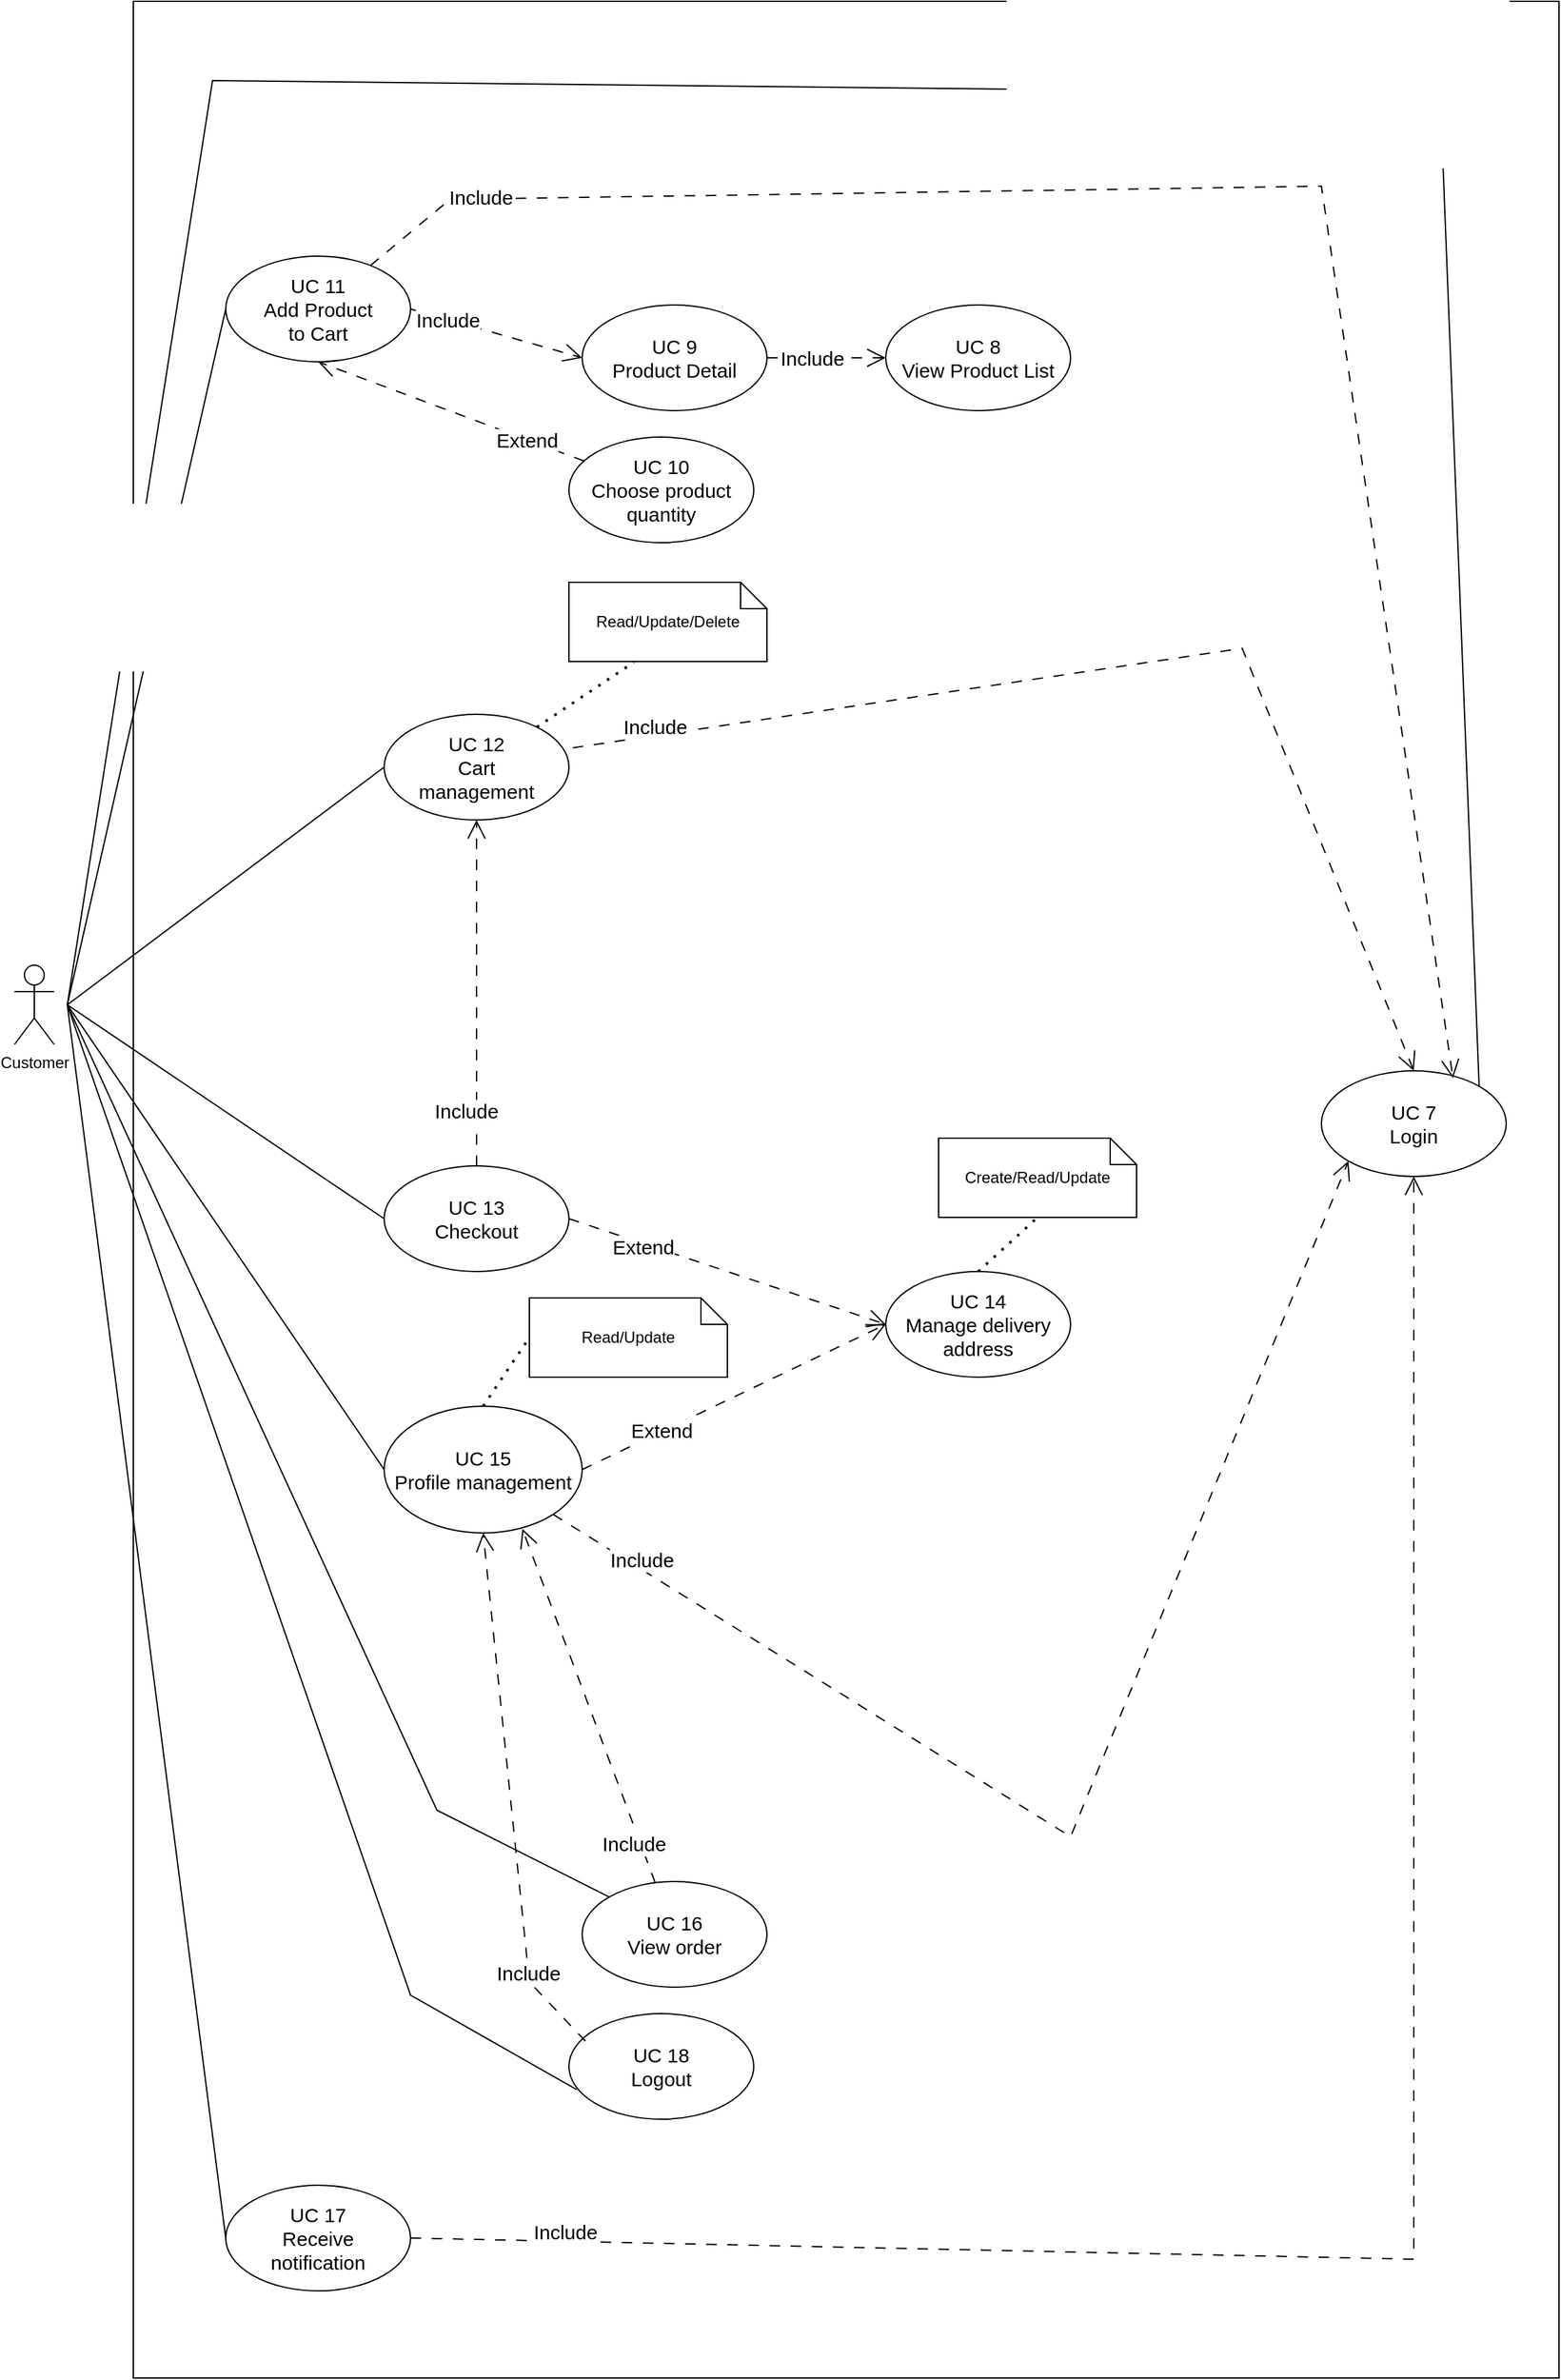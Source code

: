 <mxfile version="21.7.5" type="device">
  <diagram name="Page-1" id="RgLAFF6ZJAaMnFaq09OC">
    <mxGraphModel dx="1158" dy="2204" grid="1" gridSize="10" guides="1" tooltips="1" connect="1" arrows="1" fold="1" page="1" pageScale="1" pageWidth="850" pageHeight="1100" math="0" shadow="0">
      <root>
        <mxCell id="0" />
        <mxCell id="1" parent="0" />
        <mxCell id="H_iCGJk6flqgCGRjibaX-1" value="Customer" style="shape=umlActor;verticalLabelPosition=bottom;verticalAlign=top;html=1;outlineConnect=0;" parent="1" vertex="1">
          <mxGeometry x="20" y="690" width="30" height="60" as="geometry" />
        </mxCell>
        <mxCell id="H_iCGJk6flqgCGRjibaX-7" value="" style="rounded=0;whiteSpace=wrap;html=1;" parent="1" vertex="1">
          <mxGeometry x="110" y="-40" width="1080" height="1800" as="geometry" />
        </mxCell>
        <mxCell id="sXqsaNHskc1ETz0bK0rT-1" value="UC 7&lt;br&gt;Login" style="ellipse;whiteSpace=wrap;html=1;fontSize=15;" parent="1" vertex="1">
          <mxGeometry x="1010" y="770" width="140" height="80" as="geometry" />
        </mxCell>
        <mxCell id="sXqsaNHskc1ETz0bK0rT-2" value="UC 11&lt;br&gt;Add Product &lt;br&gt;to Cart" style="ellipse;whiteSpace=wrap;html=1;fontSize=15;" parent="1" vertex="1">
          <mxGeometry x="180" y="153" width="140" height="80" as="geometry" />
        </mxCell>
        <mxCell id="sXqsaNHskc1ETz0bK0rT-3" value="UC 12&lt;br&gt;Cart &lt;br&gt;management" style="ellipse;whiteSpace=wrap;html=1;fontSize=15;" parent="1" vertex="1">
          <mxGeometry x="300" y="500" width="140" height="80" as="geometry" />
        </mxCell>
        <mxCell id="sXqsaNHskc1ETz0bK0rT-6" value="UC 9&lt;br&gt;Product Detail" style="ellipse;whiteSpace=wrap;html=1;fontSize=15;" parent="1" vertex="1">
          <mxGeometry x="450" y="190" width="140" height="80" as="geometry" />
        </mxCell>
        <mxCell id="sXqsaNHskc1ETz0bK0rT-7" value="UC 8&lt;br&gt;View Product List" style="ellipse;whiteSpace=wrap;html=1;fontSize=15;" parent="1" vertex="1">
          <mxGeometry x="680" y="190" width="140" height="80" as="geometry" />
        </mxCell>
        <mxCell id="sXqsaNHskc1ETz0bK0rT-8" value="UC 15&lt;br&gt;Profile management" style="ellipse;whiteSpace=wrap;html=1;fontSize=15;" parent="1" vertex="1">
          <mxGeometry x="300" y="1024" width="150" height="96" as="geometry" />
        </mxCell>
        <mxCell id="sXqsaNHskc1ETz0bK0rT-13" value="UC 18&lt;br&gt;Logout" style="ellipse;whiteSpace=wrap;html=1;fontSize=15;" parent="1" vertex="1">
          <mxGeometry x="440" y="1484" width="140" height="80" as="geometry" />
        </mxCell>
        <mxCell id="sXqsaNHskc1ETz0bK0rT-14" value="UC 16&lt;br&gt;View order" style="ellipse;whiteSpace=wrap;html=1;fontSize=15;" parent="1" vertex="1">
          <mxGeometry x="450" y="1384" width="140" height="80" as="geometry" />
        </mxCell>
        <mxCell id="sXqsaNHskc1ETz0bK0rT-16" value="UC 13&lt;br&gt;Checkout" style="ellipse;whiteSpace=wrap;html=1;fontSize=15;" parent="1" vertex="1">
          <mxGeometry x="300" y="842" width="140" height="80" as="geometry" />
        </mxCell>
        <mxCell id="sXqsaNHskc1ETz0bK0rT-17" value="UC 14&lt;br&gt;Manage delivery address" style="ellipse;whiteSpace=wrap;html=1;fontSize=15;" parent="1" vertex="1">
          <mxGeometry x="680" y="922" width="140" height="80" as="geometry" />
        </mxCell>
        <mxCell id="sXqsaNHskc1ETz0bK0rT-25" value="Extend" style="endArrow=open;html=1;rounded=0;exitX=1;exitY=0.5;exitDx=0;exitDy=0;entryX=0;entryY=0.5;entryDx=0;entryDy=0;endFill=0;endSize=12;dashed=1;dashPattern=8 8;fontSize=15;" parent="1" source="sXqsaNHskc1ETz0bK0rT-16" target="sXqsaNHskc1ETz0bK0rT-17" edge="1">
          <mxGeometry x="-0.525" y="-2" width="50" height="50" relative="1" as="geometry">
            <mxPoint x="334" y="560" as="sourcePoint" />
            <mxPoint x="540" y="660" as="targetPoint" />
            <mxPoint as="offset" />
          </mxGeometry>
        </mxCell>
        <mxCell id="sXqsaNHskc1ETz0bK0rT-27" value="Extend" style="endArrow=open;html=1;rounded=0;exitX=1;exitY=0.5;exitDx=0;exitDy=0;endFill=0;endSize=12;dashed=1;dashPattern=8 8;entryX=0;entryY=0.5;entryDx=0;entryDy=0;fontSize=15;" parent="1" source="sXqsaNHskc1ETz0bK0rT-8" target="sXqsaNHskc1ETz0bK0rT-17" edge="1">
          <mxGeometry x="-0.474" y="1" width="50" height="50" relative="1" as="geometry">
            <mxPoint x="334" y="560" as="sourcePoint" />
            <mxPoint x="530" y="752" as="targetPoint" />
            <mxPoint as="offset" />
          </mxGeometry>
        </mxCell>
        <mxCell id="sXqsaNHskc1ETz0bK0rT-33" value="Include" style="endArrow=open;html=1;rounded=0;endFill=0;endSize=12;dashed=1;dashPattern=8 8;exitX=0.5;exitY=0;exitDx=0;exitDy=0;entryX=0.5;entryY=1;entryDx=0;entryDy=0;fontSize=15;" parent="1" source="sXqsaNHskc1ETz0bK0rT-16" target="sXqsaNHskc1ETz0bK0rT-3" edge="1">
          <mxGeometry x="-0.68" y="8" width="50" height="50" relative="1" as="geometry">
            <mxPoint x="225" y="420" as="sourcePoint" />
            <mxPoint x="425" y="420" as="targetPoint" />
            <mxPoint as="offset" />
          </mxGeometry>
        </mxCell>
        <mxCell id="sXqsaNHskc1ETz0bK0rT-38" value="Include" style="endArrow=open;html=1;rounded=0;endFill=0;endSize=12;dashed=1;dashPattern=8 8;exitX=1;exitY=0.5;exitDx=0;exitDy=0;entryX=0;entryY=0.5;entryDx=0;entryDy=0;fontSize=15;" parent="1" source="sXqsaNHskc1ETz0bK0rT-2" target="sXqsaNHskc1ETz0bK0rT-6" edge="1">
          <mxGeometry x="-0.571" width="50" height="50" relative="1" as="geometry">
            <mxPoint x="260" y="520" as="sourcePoint" />
            <mxPoint x="260" y="410" as="targetPoint" />
            <mxPoint as="offset" />
          </mxGeometry>
        </mxCell>
        <mxCell id="sXqsaNHskc1ETz0bK0rT-39" value="Include" style="endArrow=open;html=1;rounded=0;endFill=0;endSize=12;dashed=1;dashPattern=8 8;exitX=1;exitY=0.5;exitDx=0;exitDy=0;entryX=0;entryY=0.5;entryDx=0;entryDy=0;fontSize=15;" parent="1" source="sXqsaNHskc1ETz0bK0rT-6" target="sXqsaNHskc1ETz0bK0rT-7" edge="1">
          <mxGeometry x="-0.25" width="50" height="50" relative="1" as="geometry">
            <mxPoint x="330" y="280" as="sourcePoint" />
            <mxPoint x="380" y="280" as="targetPoint" />
            <mxPoint as="offset" />
          </mxGeometry>
        </mxCell>
        <mxCell id="sXqsaNHskc1ETz0bK0rT-42" value="Include" style="endArrow=open;html=1;rounded=0;endFill=0;endSize=12;dashed=1;dashPattern=8 8;entryX=0.698;entryY=0.968;entryDx=0;entryDy=0;fontSize=15;entryPerimeter=0;" parent="1" source="sXqsaNHskc1ETz0bK0rT-14" target="sXqsaNHskc1ETz0bK0rT-8" edge="1">
          <mxGeometry x="-0.771" y="4" width="50" height="50" relative="1" as="geometry">
            <mxPoint x="350" y="960" as="sourcePoint" />
            <mxPoint x="350" y="850" as="targetPoint" />
            <mxPoint x="-1" as="offset" />
          </mxGeometry>
        </mxCell>
        <mxCell id="sXqsaNHskc1ETz0bK0rT-43" value="Include" style="endArrow=open;html=1;rounded=0;endFill=0;endSize=12;dashed=1;dashPattern=8 8;exitX=0.089;exitY=0.261;exitDx=0;exitDy=0;entryX=0.5;entryY=1;entryDx=0;entryDy=0;fontSize=15;exitPerimeter=0;" parent="1" source="sXqsaNHskc1ETz0bK0rT-13" target="sXqsaNHskc1ETz0bK0rT-8" edge="1">
          <mxGeometry x="-0.657" width="50" height="50" relative="1" as="geometry">
            <mxPoint x="410" y="1093" as="sourcePoint" />
            <mxPoint x="380" y="800" as="targetPoint" />
            <mxPoint as="offset" />
            <Array as="points">
              <mxPoint x="410" y="1460" />
            </Array>
          </mxGeometry>
        </mxCell>
        <mxCell id="sXqsaNHskc1ETz0bK0rT-45" value="UC 17&lt;br&gt;Receive &lt;br&gt;notification" style="ellipse;whiteSpace=wrap;html=1;fontSize=15;" parent="1" vertex="1">
          <mxGeometry x="180" y="1614" width="140" height="80" as="geometry" />
        </mxCell>
        <mxCell id="sXqsaNHskc1ETz0bK0rT-58" value="" style="endArrow=none;html=1;rounded=0;entryX=0;entryY=0.5;entryDx=0;entryDy=0;" parent="1" target="sXqsaNHskc1ETz0bK0rT-2" edge="1">
          <mxGeometry width="50" height="50" relative="1" as="geometry">
            <mxPoint x="60" y="720" as="sourcePoint" />
            <mxPoint x="330" y="800" as="targetPoint" />
          </mxGeometry>
        </mxCell>
        <mxCell id="sXqsaNHskc1ETz0bK0rT-59" value="" style="endArrow=none;html=1;rounded=0;entryX=0;entryY=0.5;entryDx=0;entryDy=0;" parent="1" target="sXqsaNHskc1ETz0bK0rT-3" edge="1">
          <mxGeometry width="50" height="50" relative="1" as="geometry">
            <mxPoint x="60" y="720" as="sourcePoint" />
            <mxPoint x="190" y="203" as="targetPoint" />
          </mxGeometry>
        </mxCell>
        <mxCell id="sXqsaNHskc1ETz0bK0rT-60" value="" style="endArrow=none;html=1;rounded=0;entryX=0;entryY=0.5;entryDx=0;entryDy=0;" parent="1" target="sXqsaNHskc1ETz0bK0rT-16" edge="1">
          <mxGeometry width="50" height="50" relative="1" as="geometry">
            <mxPoint x="60" y="720" as="sourcePoint" />
            <mxPoint x="320" y="370" as="targetPoint" />
          </mxGeometry>
        </mxCell>
        <mxCell id="sXqsaNHskc1ETz0bK0rT-61" value="" style="endArrow=none;html=1;rounded=0;entryX=0;entryY=0.5;entryDx=0;entryDy=0;" parent="1" target="sXqsaNHskc1ETz0bK0rT-8" edge="1">
          <mxGeometry width="50" height="50" relative="1" as="geometry">
            <mxPoint x="60" y="720" as="sourcePoint" />
            <mxPoint x="460" y="650" as="targetPoint" />
          </mxGeometry>
        </mxCell>
        <mxCell id="sXqsaNHskc1ETz0bK0rT-62" value="" style="endArrow=none;html=1;rounded=0;entryX=0.042;entryY=0.72;entryDx=0;entryDy=0;entryPerimeter=0;" parent="1" target="sXqsaNHskc1ETz0bK0rT-13" edge="1">
          <mxGeometry width="50" height="50" relative="1" as="geometry">
            <mxPoint x="60" y="720" as="sourcePoint" />
            <mxPoint x="320" y="820" as="targetPoint" />
            <Array as="points">
              <mxPoint x="320" y="1470" />
            </Array>
          </mxGeometry>
        </mxCell>
        <mxCell id="sXqsaNHskc1ETz0bK0rT-63" value="" style="endArrow=none;html=1;rounded=0;entryX=0;entryY=0;entryDx=0;entryDy=0;" parent="1" target="sXqsaNHskc1ETz0bK0rT-14" edge="1">
          <mxGeometry width="50" height="50" relative="1" as="geometry">
            <mxPoint x="60" y="720" as="sourcePoint" />
            <mxPoint x="440" y="1360" as="targetPoint" />
            <Array as="points">
              <mxPoint x="340" y="1330" />
            </Array>
          </mxGeometry>
        </mxCell>
        <mxCell id="sXqsaNHskc1ETz0bK0rT-64" value="" style="endArrow=none;html=1;rounded=0;entryX=0;entryY=0.5;entryDx=0;entryDy=0;" parent="1" target="sXqsaNHskc1ETz0bK0rT-45" edge="1">
          <mxGeometry width="50" height="50" relative="1" as="geometry">
            <mxPoint x="60" y="720" as="sourcePoint" />
            <mxPoint x="450" y="1280" as="targetPoint" />
          </mxGeometry>
        </mxCell>
        <mxCell id="sXqsaNHskc1ETz0bK0rT-66" value="" style="endArrow=none;html=1;rounded=0;entryX=1;entryY=0;entryDx=0;entryDy=0;" parent="1" target="sXqsaNHskc1ETz0bK0rT-1" edge="1">
          <mxGeometry width="50" height="50" relative="1" as="geometry">
            <mxPoint x="60" y="720" as="sourcePoint" />
            <mxPoint x="190" y="203" as="targetPoint" />
            <Array as="points">
              <mxPoint x="170" y="20" />
              <mxPoint x="1100" y="30" />
            </Array>
          </mxGeometry>
        </mxCell>
        <mxCell id="sXqsaNHskc1ETz0bK0rT-71" value="UC 10&lt;br&gt;Choose product quantity" style="ellipse;whiteSpace=wrap;html=1;fontSize=15;" parent="1" vertex="1">
          <mxGeometry x="440" y="290" width="140" height="80" as="geometry" />
        </mxCell>
        <mxCell id="sXqsaNHskc1ETz0bK0rT-73" value="Extend" style="endArrow=open;html=1;rounded=0;endFill=0;endSize=12;dashed=1;dashPattern=8 8;entryX=0.5;entryY=1;entryDx=0;entryDy=0;fontSize=15;" parent="1" source="sXqsaNHskc1ETz0bK0rT-71" target="sXqsaNHskc1ETz0bK0rT-2" edge="1">
          <mxGeometry x="-0.571" width="50" height="50" relative="1" as="geometry">
            <mxPoint x="330" y="203" as="sourcePoint" />
            <mxPoint x="470" y="203" as="targetPoint" />
            <mxPoint as="offset" />
          </mxGeometry>
        </mxCell>
        <mxCell id="sXqsaNHskc1ETz0bK0rT-75" value="Create/Read/Update" style="shape=note;size=20;whiteSpace=wrap;html=1;" parent="1" vertex="1">
          <mxGeometry x="720" y="821" width="150" height="60" as="geometry" />
        </mxCell>
        <mxCell id="sXqsaNHskc1ETz0bK0rT-76" value="" style="endArrow=none;dashed=1;html=1;dashPattern=1 3;strokeWidth=2;rounded=0;entryX=0.5;entryY=1;entryDx=0;entryDy=0;entryPerimeter=0;exitX=0.5;exitY=0;exitDx=0;exitDy=0;" parent="1" source="sXqsaNHskc1ETz0bK0rT-17" target="sXqsaNHskc1ETz0bK0rT-75" edge="1">
          <mxGeometry width="50" height="50" relative="1" as="geometry">
            <mxPoint x="420" y="800" as="sourcePoint" />
            <mxPoint x="470" y="750" as="targetPoint" />
          </mxGeometry>
        </mxCell>
        <mxCell id="z1gcHBh3YA1Q18kjL_ZD-4" value="Include" style="endArrow=open;html=1;rounded=0;endFill=0;endSize=12;dashed=1;dashPattern=8 8;fontSize=15;entryX=0.712;entryY=0.07;entryDx=0;entryDy=0;entryPerimeter=0;" parent="1" source="sXqsaNHskc1ETz0bK0rT-2" target="sXqsaNHskc1ETz0bK0rT-1" edge="1">
          <mxGeometry x="-0.857" y="2" width="50" height="50" relative="1" as="geometry">
            <mxPoint x="390" y="100" as="sourcePoint" />
            <mxPoint x="520" y="137" as="targetPoint" />
            <mxPoint as="offset" />
            <Array as="points">
              <mxPoint x="350" y="110" />
              <mxPoint x="1010" y="100" />
            </Array>
          </mxGeometry>
        </mxCell>
        <mxCell id="z1gcHBh3YA1Q18kjL_ZD-5" value="Read/Update/Delete" style="shape=note;size=20;whiteSpace=wrap;html=1;" parent="1" vertex="1">
          <mxGeometry x="440" y="400" width="150" height="60" as="geometry" />
        </mxCell>
        <mxCell id="z1gcHBh3YA1Q18kjL_ZD-7" value="" style="endArrow=none;dashed=1;html=1;dashPattern=1 3;strokeWidth=2;rounded=0;entryX=0.328;entryY=1.009;entryDx=0;entryDy=0;entryPerimeter=0;" parent="1" source="sXqsaNHskc1ETz0bK0rT-3" target="z1gcHBh3YA1Q18kjL_ZD-5" edge="1">
          <mxGeometry width="50" height="50" relative="1" as="geometry">
            <mxPoint x="357.5" y="460" as="sourcePoint" />
            <mxPoint x="402.5" y="420" as="targetPoint" />
          </mxGeometry>
        </mxCell>
        <mxCell id="z1gcHBh3YA1Q18kjL_ZD-8" value="Include" style="endArrow=open;html=1;rounded=0;endFill=0;endSize=12;dashed=1;dashPattern=8 8;exitX=1.021;exitY=0.317;exitDx=0;exitDy=0;entryX=0.5;entryY=0;entryDx=0;entryDy=0;fontSize=15;exitPerimeter=0;" parent="1" source="sXqsaNHskc1ETz0bK0rT-3" target="sXqsaNHskc1ETz0bK0rT-1" edge="1">
          <mxGeometry x="-0.852" y="7" width="50" height="50" relative="1" as="geometry">
            <mxPoint x="380" y="690" as="sourcePoint" />
            <mxPoint x="380" y="590" as="targetPoint" />
            <mxPoint as="offset" />
            <Array as="points">
              <mxPoint x="950" y="450" />
            </Array>
          </mxGeometry>
        </mxCell>
        <mxCell id="z1gcHBh3YA1Q18kjL_ZD-9" value="Include" style="endArrow=open;html=1;rounded=0;endFill=0;endSize=12;dashed=1;dashPattern=8 8;exitX=1;exitY=1;exitDx=0;exitDy=0;entryX=0;entryY=1;entryDx=0;entryDy=0;fontSize=15;" parent="1" source="sXqsaNHskc1ETz0bK0rT-8" target="sXqsaNHskc1ETz0bK0rT-1" edge="1">
          <mxGeometry x="-0.852" y="7" width="50" height="50" relative="1" as="geometry">
            <mxPoint x="270" y="1145" as="sourcePoint" />
            <mxPoint x="907" y="1390" as="targetPoint" />
            <mxPoint as="offset" />
            <Array as="points">
              <mxPoint x="820" y="1350" />
            </Array>
          </mxGeometry>
        </mxCell>
        <mxCell id="z1gcHBh3YA1Q18kjL_ZD-10" value="Include" style="endArrow=open;html=1;rounded=0;endFill=0;endSize=12;dashed=1;dashPattern=8 8;exitX=1;exitY=0.5;exitDx=0;exitDy=0;entryX=0.5;entryY=1;entryDx=0;entryDy=0;fontSize=15;" parent="1" source="sXqsaNHskc1ETz0bK0rT-45" target="sXqsaNHskc1ETz0bK0rT-1" edge="1">
          <mxGeometry x="-0.852" y="7" width="50" height="50" relative="1" as="geometry">
            <mxPoint x="425" y="1474" as="sourcePoint" />
            <mxPoint x="1027" y="1220" as="targetPoint" />
            <mxPoint as="offset" />
            <Array as="points">
              <mxPoint x="1080" y="1670" />
            </Array>
          </mxGeometry>
        </mxCell>
        <mxCell id="7zy6F28UdWom92iNPFwF-1" value="Read/Update" style="shape=note;size=20;whiteSpace=wrap;html=1;" parent="1" vertex="1">
          <mxGeometry x="410" y="942" width="150" height="60" as="geometry" />
        </mxCell>
        <mxCell id="7zy6F28UdWom92iNPFwF-3" value="" style="endArrow=none;dashed=1;html=1;dashPattern=1 3;strokeWidth=2;rounded=0;entryX=0;entryY=0.5;entryDx=0;entryDy=0;entryPerimeter=0;exitX=0.5;exitY=0;exitDx=0;exitDy=0;" parent="1" source="sXqsaNHskc1ETz0bK0rT-8" target="7zy6F28UdWom92iNPFwF-1" edge="1">
          <mxGeometry width="50" height="50" relative="1" as="geometry">
            <mxPoint x="320" y="1011" as="sourcePoint" />
            <mxPoint x="365" y="970" as="targetPoint" />
          </mxGeometry>
        </mxCell>
      </root>
    </mxGraphModel>
  </diagram>
</mxfile>
